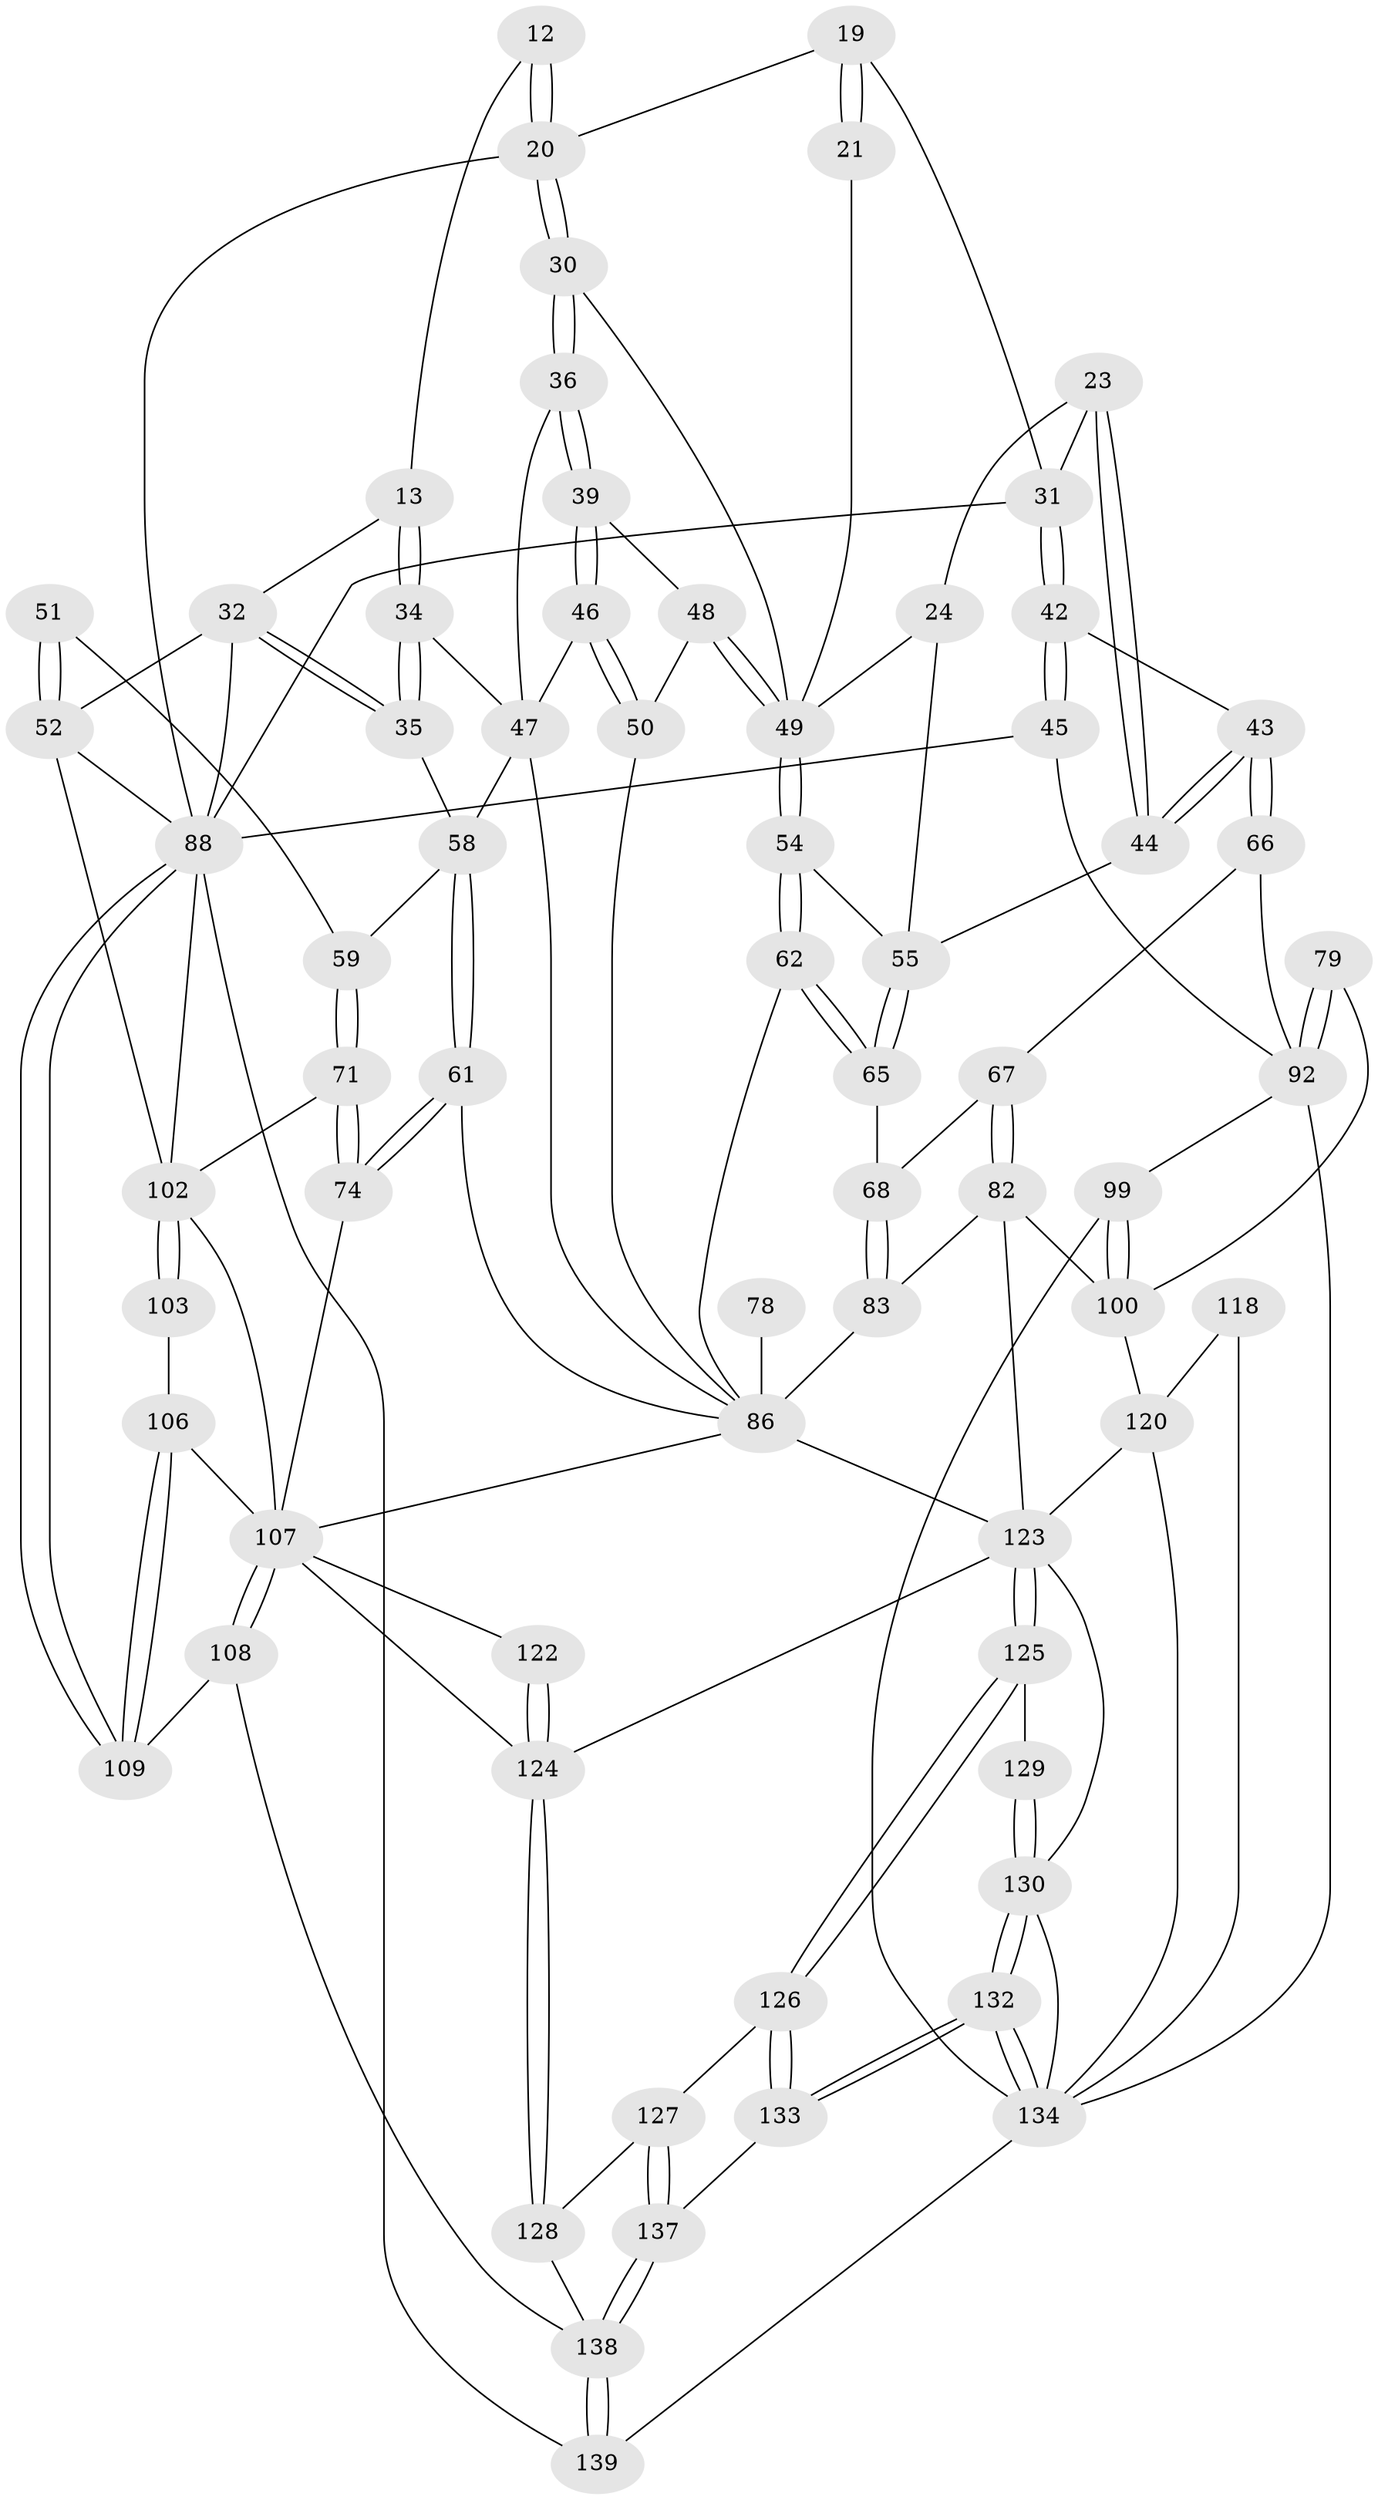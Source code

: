 // original degree distribution, {3: 0.02158273381294964, 4: 0.2446043165467626, 5: 0.49640287769784175, 6: 0.23741007194244604}
// Generated by graph-tools (version 1.1) at 2025/01/03/09/25 05:01:56]
// undirected, 69 vertices, 164 edges
graph export_dot {
graph [start="1"]
  node [color=gray90,style=filled];
  12 [pos="+0.38590211546196884+0.09571472359414107",super="+2+1"];
  13 [pos="+0.360384566005775+0.10328971943504371",super="+9"];
  19 [pos="+0.7475545071641092+0",super="+16+15"];
  20 [pos="+0.4434307436376391+0.09759406317021799",super="+14+3"];
  21 [pos="+0.6224076516197793+0.12273999554076702"];
  23 [pos="+0.7368238579024727+0.15655875681272033"];
  24 [pos="+0.694885693235271+0.16527095707581557"];
  30 [pos="+0.4562481683651439+0.11461695712951049"];
  31 [pos="+0.895765939818252+0.13152743690638946",super="+22"];
  32 [pos="+0.22766358456031194+0.2177240090735716",super="+11"];
  34 [pos="+0.35373010313077835+0.14526212365232938"];
  35 [pos="+0.24402595777549582+0.2416702071595003"];
  36 [pos="+0.39928665746637787+0.1837370769139982"];
  39 [pos="+0.41043373304637704+0.20964587428258205"];
  42 [pos="+0.9158373996641092+0.2427398671891033"];
  43 [pos="+0.8808148533528858+0.2748205024664075"];
  44 [pos="+0.8708972757967789+0.27277722423126105"];
  45 [pos="+1+0.20975548813904898"];
  46 [pos="+0.4093817322791591+0.2578678798613674"];
  47 [pos="+0.4073928680856834+0.2588021402485432",super="+40+37"];
  48 [pos="+0.5083176087354276+0.26034529701230924",super="+38"];
  49 [pos="+0.5278339829008122+0.26318524183757125",super="+25+29"];
  50 [pos="+0.5064304871436184+0.2609334090856315"];
  51 [pos="+0+0.268535366985551"];
  52 [pos="+0+0.25577927453315097",super="+27+33"];
  54 [pos="+0.5732598916868286+0.3248273675740487"];
  55 [pos="+0.734493338377016+0.31796984959725066",super="+53"];
  58 [pos="+0.24866672266458895+0.3308722029927342",super="+41"];
  59 [pos="+0.12185735227325598+0.34749725385920094"];
  61 [pos="+0.25338292592004547+0.3411583050783375"];
  62 [pos="+0.5924369780028712+0.41284991225257034"];
  65 [pos="+0.7016398033929301+0.4147446478488287"];
  66 [pos="+0.8968777360576178+0.3981502505682696"];
  67 [pos="+0.8732663950087044+0.40578726072420446"];
  68 [pos="+0.7136587083240105+0.4247180388716683"];
  71 [pos="+0.09170781507866949+0.4431585263968315"];
  74 [pos="+0.1987521585342731+0.5483231952384637"];
  78 [pos="+0.3869209012152936+0.5681279051137064"];
  79 [pos="+0.9084985755201785+0.517229422797458"];
  82 [pos="+0.774504051210979+0.5684920567533116",super="+81"];
  83 [pos="+0.7404476621747081+0.5141089761262235"];
  86 [pos="+0.3976493735198307+0.5743214434364673",super="+85+75"];
  88 [pos="+0+0.829538917930985",super="+17"];
  92 [pos="+0.9944664567885845+0.6417980117041956",super="+91+70"];
  99 [pos="+0.969627033595137+0.6530665140837911"];
  100 [pos="+0.8761985090593567+0.6429863864446673",super="+80"];
  102 [pos="+0.09132195538248207+0.5856237257281779",super="+73+87"];
  103 [pos="+0.03467440982309387+0.6548039426413264"];
  106 [pos="+0.07700671079297748+0.7385001021428315"];
  107 [pos="+0.19711300388534914+0.769830073162953",super="+101"];
  108 [pos="+0.09467259368041286+0.8491622858377043"];
  109 [pos="+0.08359460997247226+0.845050170326682"];
  118 [pos="+0.7819618875660855+0.793247691834484"];
  120 [pos="+0.8882409118652519+0.7441368501319",super="+112+113"];
  122 [pos="+0.3543984657361016+0.8654700179532737"];
  123 [pos="+0.5212868655319393+0.794159580897087",super="+114+110+93+98+97"];
  124 [pos="+0.35700019888881995+0.8675330711708971",super="+94+95"];
  125 [pos="+0.5338397818272329+0.8273737222153119"];
  126 [pos="+0.4844220410245421+0.9001684886362679"];
  127 [pos="+0.3968074402926542+0.9013385472512574"];
  128 [pos="+0.35915943694924807+0.8836928530534329"];
  129 [pos="+0.5439263398155801+0.8307570224977123"];
  130 [pos="+0.622372550529029+0.8866437569890916",super="+116+115"];
  132 [pos="+0.7055966503146791+1"];
  133 [pos="+0.6423267262273102+1"];
  134 [pos="+0.750136412280345+1",super="+131"];
  137 [pos="+0.4746499111233889+1"];
  138 [pos="+0.32059182639297606+1",super="+135+136"];
  139 [pos="+0.13596940995700077+1",super="+89"];
  12 -- 13 [weight=2];
  12 -- 20 [weight=2];
  12 -- 20;
  13 -- 34;
  13 -- 34;
  13 -- 32;
  19 -- 21 [weight=2];
  19 -- 21;
  19 -- 20;
  19 -- 31;
  20 -- 30;
  20 -- 30;
  20 -- 88;
  21 -- 49;
  23 -- 24;
  23 -- 44;
  23 -- 44;
  23 -- 31;
  24 -- 49;
  24 -- 55;
  30 -- 36;
  30 -- 36;
  30 -- 49;
  31 -- 42;
  31 -- 42;
  31 -- 88 [weight=2];
  32 -- 35;
  32 -- 35;
  32 -- 88;
  32 -- 52 [weight=2];
  34 -- 35;
  34 -- 35;
  34 -- 47;
  35 -- 58;
  36 -- 39;
  36 -- 39;
  36 -- 47;
  39 -- 46;
  39 -- 46;
  39 -- 48;
  42 -- 43;
  42 -- 45;
  42 -- 45;
  43 -- 44;
  43 -- 44;
  43 -- 66;
  43 -- 66;
  44 -- 55;
  45 -- 88;
  45 -- 92;
  46 -- 47;
  46 -- 50;
  46 -- 50;
  47 -- 58;
  47 -- 86;
  48 -- 49 [weight=2];
  48 -- 49;
  48 -- 50;
  49 -- 54;
  49 -- 54;
  50 -- 86;
  51 -- 52 [weight=2];
  51 -- 52;
  51 -- 59;
  52 -- 102;
  52 -- 88;
  54 -- 62;
  54 -- 62;
  54 -- 55;
  55 -- 65;
  55 -- 65;
  58 -- 59;
  58 -- 61;
  58 -- 61;
  59 -- 71;
  59 -- 71;
  61 -- 74;
  61 -- 74;
  61 -- 86;
  62 -- 65;
  62 -- 65;
  62 -- 86;
  65 -- 68;
  66 -- 67;
  66 -- 92;
  67 -- 68;
  67 -- 82;
  67 -- 82;
  68 -- 83;
  68 -- 83;
  71 -- 74;
  71 -- 74;
  71 -- 102;
  74 -- 107;
  78 -- 86 [weight=3];
  79 -- 92 [weight=2];
  79 -- 92;
  79 -- 100;
  82 -- 83;
  82 -- 123;
  82 -- 100;
  83 -- 86;
  86 -- 123 [weight=2];
  86 -- 107;
  88 -- 109;
  88 -- 109;
  88 -- 139 [weight=2];
  88 -- 102;
  92 -- 99;
  92 -- 134;
  99 -- 100;
  99 -- 100;
  99 -- 134;
  100 -- 120;
  102 -- 103 [weight=2];
  102 -- 103;
  102 -- 107;
  103 -- 106;
  106 -- 109;
  106 -- 109;
  106 -- 107;
  107 -- 108;
  107 -- 108;
  107 -- 122;
  107 -- 124;
  108 -- 109;
  108 -- 138;
  118 -- 120 [weight=2];
  118 -- 134;
  120 -- 123 [weight=2];
  120 -- 134 [weight=2];
  122 -- 124 [weight=2];
  122 -- 124;
  123 -- 125;
  123 -- 125;
  123 -- 124;
  123 -- 130;
  124 -- 128;
  124 -- 128;
  125 -- 126;
  125 -- 126;
  125 -- 129;
  126 -- 127;
  126 -- 133;
  126 -- 133;
  127 -- 128;
  127 -- 137;
  127 -- 137;
  128 -- 138;
  129 -- 130 [weight=2];
  129 -- 130;
  130 -- 132;
  130 -- 132;
  130 -- 134;
  132 -- 133;
  132 -- 133;
  132 -- 134;
  132 -- 134;
  133 -- 137;
  134 -- 139 [weight=2];
  137 -- 138;
  137 -- 138;
  138 -- 139 [weight=2];
  138 -- 139;
}
